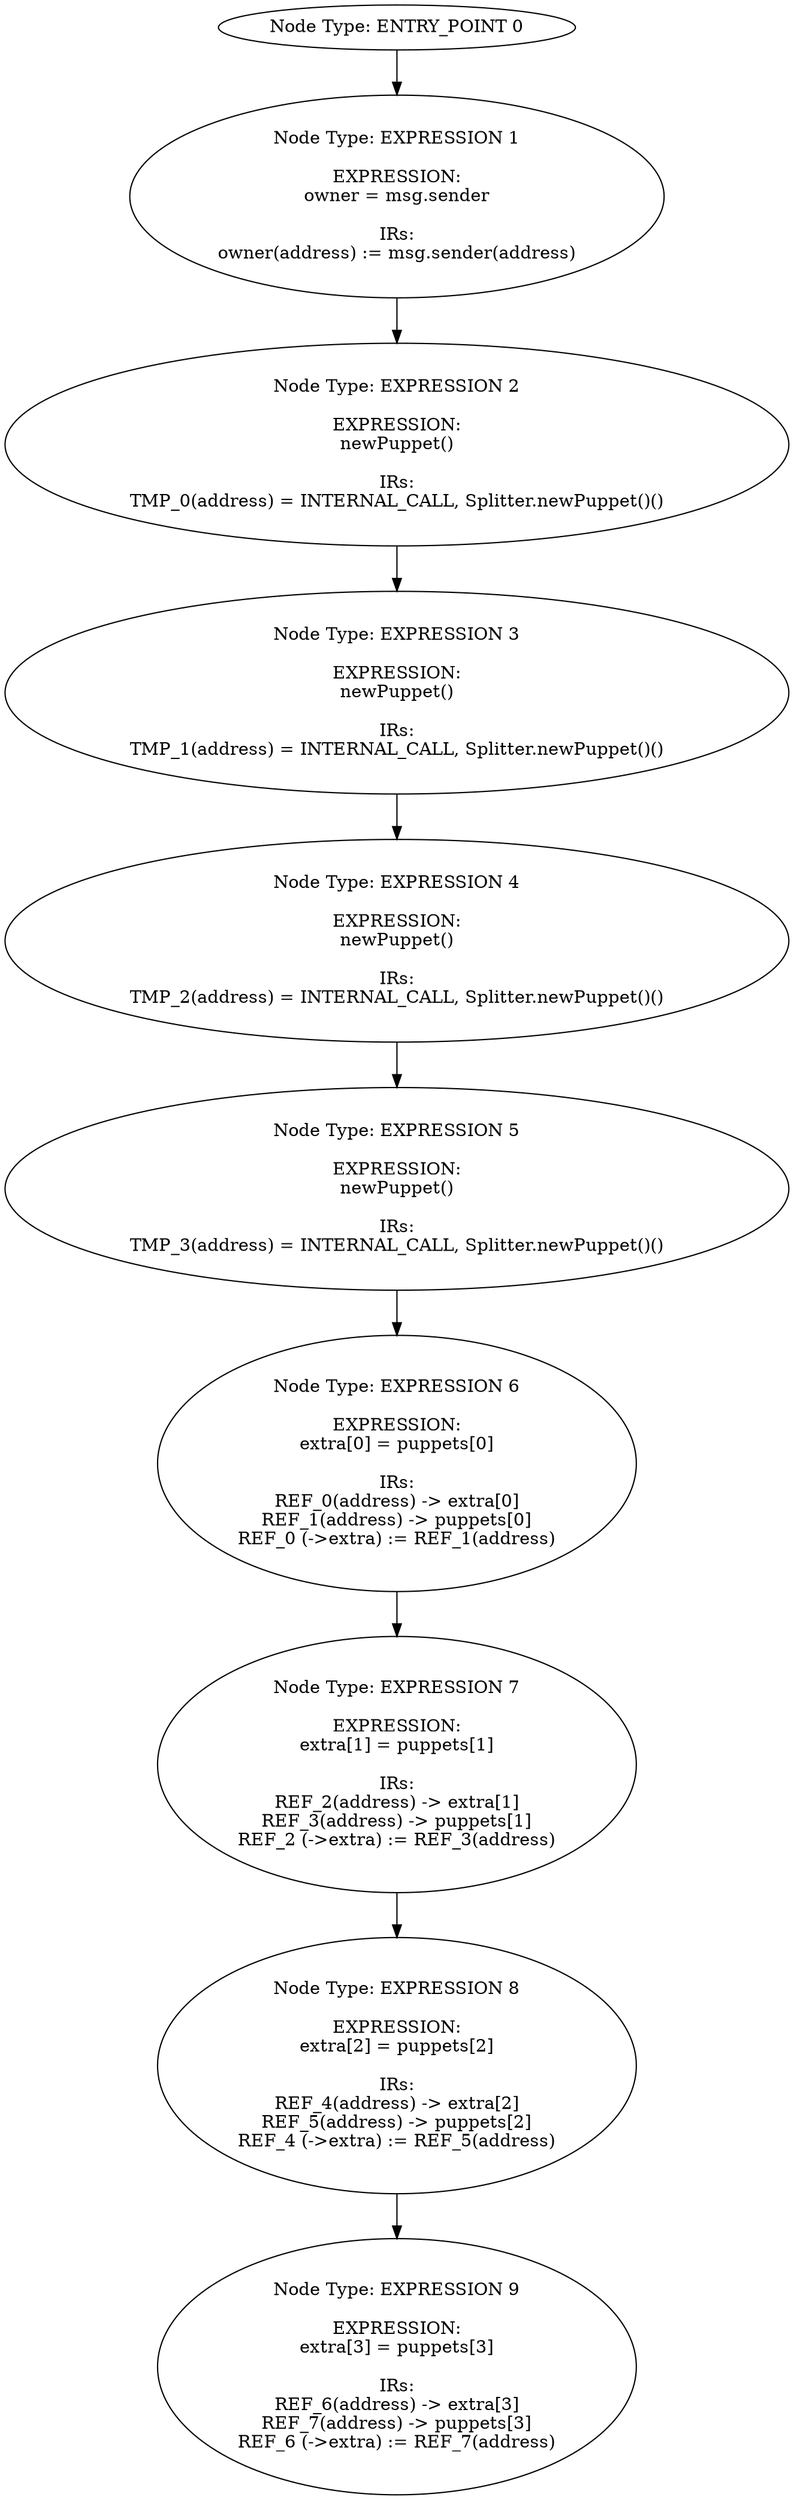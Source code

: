 digraph{
0[label="Node Type: ENTRY_POINT 0
"];
0->1;
1[label="Node Type: EXPRESSION 1

EXPRESSION:
owner = msg.sender

IRs:
owner(address) := msg.sender(address)"];
1->2;
2[label="Node Type: EXPRESSION 2

EXPRESSION:
newPuppet()

IRs:
TMP_0(address) = INTERNAL_CALL, Splitter.newPuppet()()"];
2->3;
3[label="Node Type: EXPRESSION 3

EXPRESSION:
newPuppet()

IRs:
TMP_1(address) = INTERNAL_CALL, Splitter.newPuppet()()"];
3->4;
4[label="Node Type: EXPRESSION 4

EXPRESSION:
newPuppet()

IRs:
TMP_2(address) = INTERNAL_CALL, Splitter.newPuppet()()"];
4->5;
5[label="Node Type: EXPRESSION 5

EXPRESSION:
newPuppet()

IRs:
TMP_3(address) = INTERNAL_CALL, Splitter.newPuppet()()"];
5->6;
6[label="Node Type: EXPRESSION 6

EXPRESSION:
extra[0] = puppets[0]

IRs:
REF_0(address) -> extra[0]
REF_1(address) -> puppets[0]
REF_0 (->extra) := REF_1(address)"];
6->7;
7[label="Node Type: EXPRESSION 7

EXPRESSION:
extra[1] = puppets[1]

IRs:
REF_2(address) -> extra[1]
REF_3(address) -> puppets[1]
REF_2 (->extra) := REF_3(address)"];
7->8;
8[label="Node Type: EXPRESSION 8

EXPRESSION:
extra[2] = puppets[2]

IRs:
REF_4(address) -> extra[2]
REF_5(address) -> puppets[2]
REF_4 (->extra) := REF_5(address)"];
8->9;
9[label="Node Type: EXPRESSION 9

EXPRESSION:
extra[3] = puppets[3]

IRs:
REF_6(address) -> extra[3]
REF_7(address) -> puppets[3]
REF_6 (->extra) := REF_7(address)"];
}
